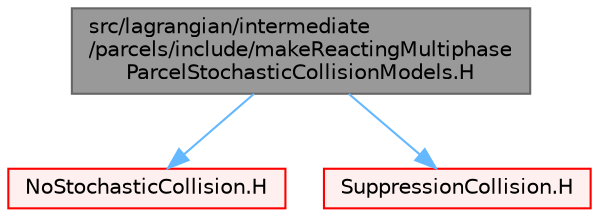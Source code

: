 digraph "src/lagrangian/intermediate/parcels/include/makeReactingMultiphaseParcelStochasticCollisionModels.H"
{
 // LATEX_PDF_SIZE
  bgcolor="transparent";
  edge [fontname=Helvetica,fontsize=10,labelfontname=Helvetica,labelfontsize=10];
  node [fontname=Helvetica,fontsize=10,shape=box,height=0.2,width=0.4];
  Node1 [id="Node000001",label="src/lagrangian/intermediate\l/parcels/include/makeReactingMultiphase\lParcelStochasticCollisionModels.H",height=0.2,width=0.4,color="gray40", fillcolor="grey60", style="filled", fontcolor="black",tooltip=" "];
  Node1 -> Node2 [id="edge1_Node000001_Node000002",color="steelblue1",style="solid",tooltip=" "];
  Node2 [id="Node000002",label="NoStochasticCollision.H",height=0.2,width=0.4,color="red", fillcolor="#FFF0F0", style="filled",URL="$NoStochasticCollision_8H.html",tooltip=" "];
  Node1 -> Node150 [id="edge2_Node000001_Node000150",color="steelblue1",style="solid",tooltip=" "];
  Node150 [id="Node000150",label="SuppressionCollision.H",height=0.2,width=0.4,color="red", fillcolor="#FFF0F0", style="filled",URL="$SuppressionCollision_8H.html",tooltip=" "];
}
